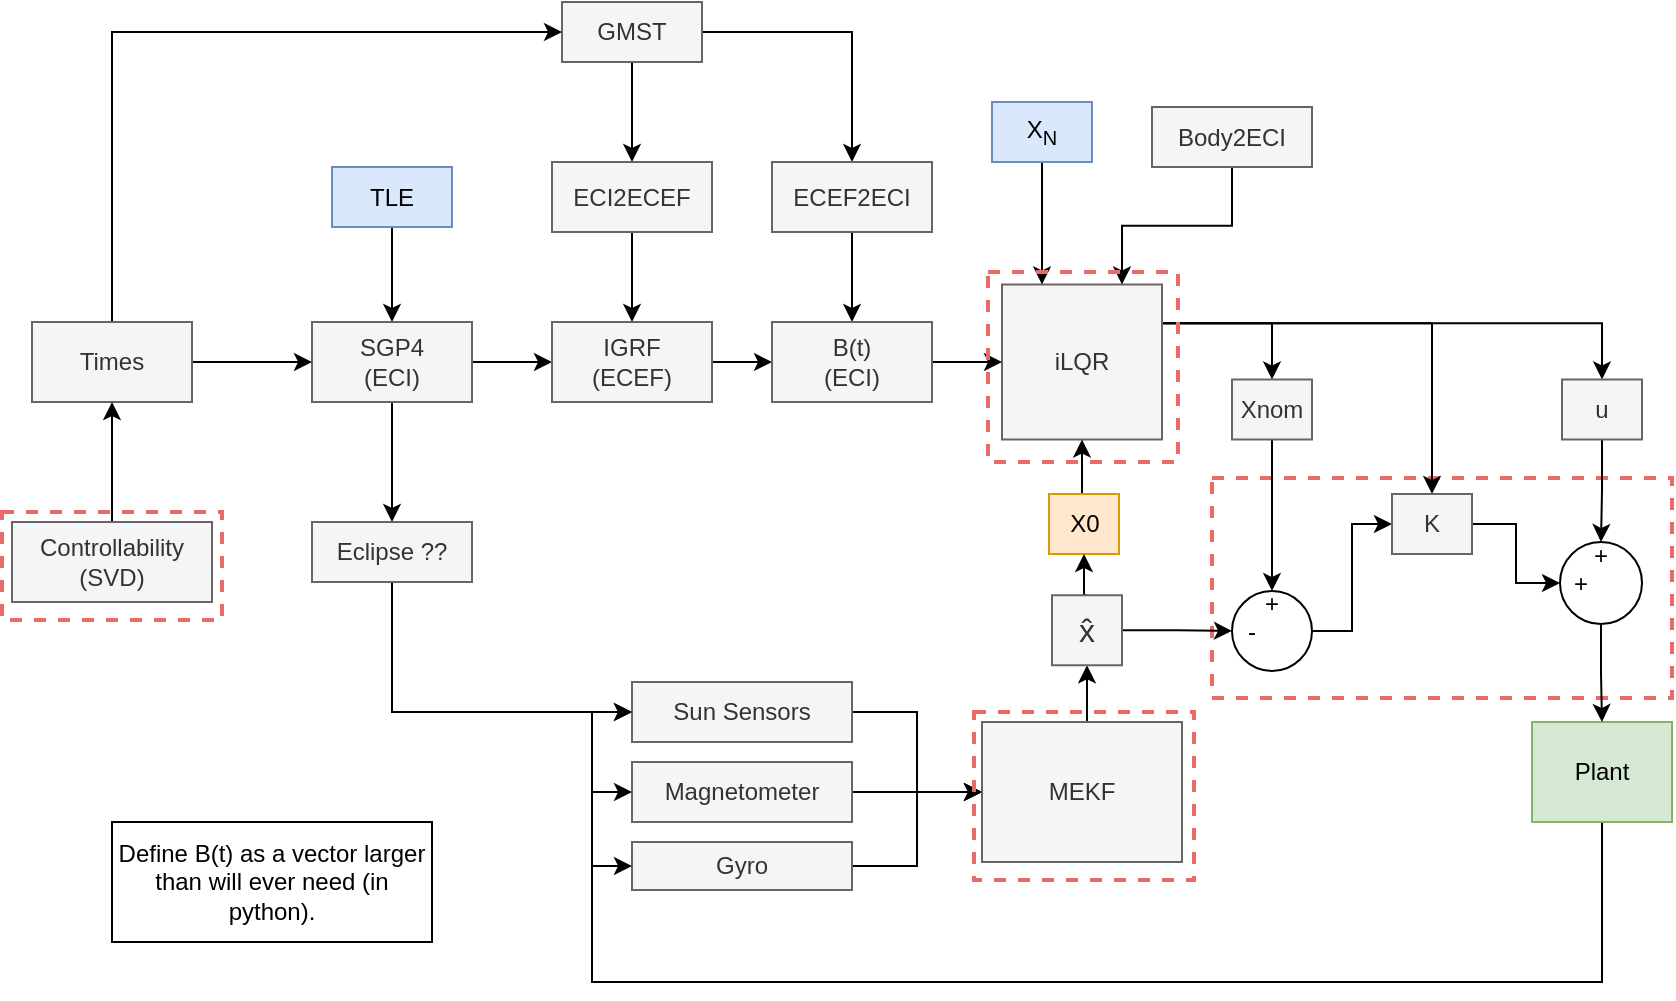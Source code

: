 <mxfile version="12.7.1"><diagram id="qWoTXJaoIa-WgFy5-qeW" name="Page-1"><mxGraphModel dx="1355" dy="776" grid="1" gridSize="10" guides="1" tooltips="1" connect="1" arrows="1" fold="1" page="1" pageScale="1" pageWidth="850" pageHeight="1100" math="0" shadow="0"><root><mxCell id="0"/><mxCell id="1" parent="0"/><mxCell id="-rDWlYUE9x1Bszxd0M49-108" value="" style="rounded=0;whiteSpace=wrap;html=1;fillColor=none;dashed=1;strokeWidth=2;strokeColor=#EA6B66;" vertex="1" parent="1"><mxGeometry x="680" y="348" width="230" height="110" as="geometry"/></mxCell><mxCell id="-rDWlYUE9x1Bszxd0M49-18" style="edgeStyle=orthogonalEdgeStyle;rounded=0;orthogonalLoop=1;jettySize=auto;html=1;exitX=0.5;exitY=1;exitDx=0;exitDy=0;entryX=0.5;entryY=0;entryDx=0;entryDy=0;" edge="1" parent="1" source="-rDWlYUE9x1Bszxd0M49-5" target="-rDWlYUE9x1Bszxd0M49-6"><mxGeometry relative="1" as="geometry"/></mxCell><mxCell id="-rDWlYUE9x1Bszxd0M49-20" style="edgeStyle=orthogonalEdgeStyle;rounded=0;orthogonalLoop=1;jettySize=auto;html=1;exitX=1;exitY=0.5;exitDx=0;exitDy=0;entryX=0.5;entryY=0;entryDx=0;entryDy=0;" edge="1" parent="1" source="-rDWlYUE9x1Bszxd0M49-5" target="-rDWlYUE9x1Bszxd0M49-8"><mxGeometry relative="1" as="geometry"/></mxCell><mxCell id="-rDWlYUE9x1Bszxd0M49-5" value="&lt;font style=&quot;font-size: 12px&quot; face=&quot;Helvetica&quot;&gt;GMST&lt;/font&gt;" style="rounded=0;whiteSpace=wrap;html=1;fillColor=#f5f5f5;strokeColor=#666666;fontColor=#333333;" vertex="1" parent="1"><mxGeometry x="355" y="110" width="70" height="30" as="geometry"/></mxCell><mxCell id="-rDWlYUE9x1Bszxd0M49-21" style="edgeStyle=orthogonalEdgeStyle;rounded=0;orthogonalLoop=1;jettySize=auto;html=1;exitX=0.5;exitY=1;exitDx=0;exitDy=0;entryX=0.5;entryY=0;entryDx=0;entryDy=0;" edge="1" parent="1" source="-rDWlYUE9x1Bszxd0M49-6" target="-rDWlYUE9x1Bszxd0M49-13"><mxGeometry relative="1" as="geometry"/></mxCell><mxCell id="-rDWlYUE9x1Bszxd0M49-6" value="ECI2ECEF" style="rounded=0;whiteSpace=wrap;html=1;fillColor=#f5f5f5;strokeColor=#666666;fontColor=#333333;" vertex="1" parent="1"><mxGeometry x="350" y="190" width="80" height="35" as="geometry"/></mxCell><mxCell id="-rDWlYUE9x1Bszxd0M49-16" style="edgeStyle=orthogonalEdgeStyle;rounded=0;orthogonalLoop=1;jettySize=auto;html=1;exitX=0.5;exitY=1;exitDx=0;exitDy=0;entryX=0.5;entryY=0;entryDx=0;entryDy=0;" edge="1" parent="1" source="-rDWlYUE9x1Bszxd0M49-7" target="-rDWlYUE9x1Bszxd0M49-9"><mxGeometry relative="1" as="geometry"/></mxCell><mxCell id="-rDWlYUE9x1Bszxd0M49-7" value="TLE" style="rounded=0;whiteSpace=wrap;html=1;fillColor=#dae8fc;strokeColor=#6c8ebf;" vertex="1" parent="1"><mxGeometry x="240" y="192.5" width="60" height="30" as="geometry"/></mxCell><mxCell id="-rDWlYUE9x1Bszxd0M49-38" style="edgeStyle=orthogonalEdgeStyle;rounded=0;orthogonalLoop=1;jettySize=auto;html=1;exitX=0.5;exitY=1;exitDx=0;exitDy=0;entryX=0.5;entryY=0;entryDx=0;entryDy=0;" edge="1" parent="1" source="-rDWlYUE9x1Bszxd0M49-8" target="-rDWlYUE9x1Bszxd0M49-29"><mxGeometry relative="1" as="geometry"/></mxCell><mxCell id="-rDWlYUE9x1Bszxd0M49-8" value="ECEF2ECI" style="rounded=0;whiteSpace=wrap;html=1;fillColor=#f5f5f5;strokeColor=#666666;fontColor=#333333;" vertex="1" parent="1"><mxGeometry x="460" y="190" width="80" height="35" as="geometry"/></mxCell><mxCell id="-rDWlYUE9x1Bszxd0M49-22" style="edgeStyle=orthogonalEdgeStyle;rounded=0;orthogonalLoop=1;jettySize=auto;html=1;exitX=1;exitY=0.5;exitDx=0;exitDy=0;entryX=0;entryY=0.5;entryDx=0;entryDy=0;" edge="1" parent="1" source="-rDWlYUE9x1Bszxd0M49-9" target="-rDWlYUE9x1Bszxd0M49-13"><mxGeometry relative="1" as="geometry"/></mxCell><mxCell id="-rDWlYUE9x1Bszxd0M49-23" style="edgeStyle=orthogonalEdgeStyle;rounded=0;orthogonalLoop=1;jettySize=auto;html=1;exitX=0.5;exitY=1;exitDx=0;exitDy=0;entryX=0.5;entryY=0;entryDx=0;entryDy=0;" edge="1" parent="1" source="-rDWlYUE9x1Bszxd0M49-9" target="-rDWlYUE9x1Bszxd0M49-12"><mxGeometry relative="1" as="geometry"/></mxCell><mxCell id="-rDWlYUE9x1Bszxd0M49-9" value="&lt;div&gt;SGP4 &lt;br&gt;&lt;/div&gt;&lt;div&gt;(ECI)&lt;/div&gt;" style="rounded=0;whiteSpace=wrap;html=1;fillColor=#f5f5f5;strokeColor=#666666;fontColor=#333333;" vertex="1" parent="1"><mxGeometry x="230" y="270" width="80" height="40" as="geometry"/></mxCell><mxCell id="-rDWlYUE9x1Bszxd0M49-15" style="edgeStyle=orthogonalEdgeStyle;rounded=0;orthogonalLoop=1;jettySize=auto;html=1;exitX=1;exitY=0.5;exitDx=0;exitDy=0;" edge="1" parent="1" source="-rDWlYUE9x1Bszxd0M49-10" target="-rDWlYUE9x1Bszxd0M49-9"><mxGeometry relative="1" as="geometry"/></mxCell><mxCell id="-rDWlYUE9x1Bszxd0M49-17" style="edgeStyle=orthogonalEdgeStyle;rounded=0;orthogonalLoop=1;jettySize=auto;html=1;exitX=0.5;exitY=0;exitDx=0;exitDy=0;entryX=0;entryY=0.5;entryDx=0;entryDy=0;" edge="1" parent="1" source="-rDWlYUE9x1Bszxd0M49-10" target="-rDWlYUE9x1Bszxd0M49-5"><mxGeometry relative="1" as="geometry"/></mxCell><mxCell id="-rDWlYUE9x1Bszxd0M49-10" value="Times" style="rounded=0;whiteSpace=wrap;html=1;fillColor=#f5f5f5;strokeColor=#666666;fontColor=#333333;" vertex="1" parent="1"><mxGeometry x="90" y="270" width="80" height="40" as="geometry"/></mxCell><mxCell id="-rDWlYUE9x1Bszxd0M49-14" style="edgeStyle=orthogonalEdgeStyle;rounded=0;orthogonalLoop=1;jettySize=auto;html=1;exitX=0.5;exitY=0;exitDx=0;exitDy=0;entryX=0.5;entryY=1;entryDx=0;entryDy=0;" edge="1" parent="1" source="-rDWlYUE9x1Bszxd0M49-11" target="-rDWlYUE9x1Bszxd0M49-10"><mxGeometry relative="1" as="geometry"/></mxCell><mxCell id="-rDWlYUE9x1Bszxd0M49-11" value="&lt;div&gt;Controllability&lt;/div&gt;&lt;div&gt;(SVD)&lt;br&gt;&lt;/div&gt;" style="rounded=0;whiteSpace=wrap;html=1;fillColor=#f5f5f5;strokeColor=#666666;fontColor=#333333;" vertex="1" parent="1"><mxGeometry x="80" y="370" width="100" height="40" as="geometry"/></mxCell><mxCell id="-rDWlYUE9x1Bszxd0M49-57" style="edgeStyle=orthogonalEdgeStyle;rounded=0;orthogonalLoop=1;jettySize=auto;html=1;exitX=0.5;exitY=1;exitDx=0;exitDy=0;entryX=0;entryY=0.5;entryDx=0;entryDy=0;" edge="1" parent="1" source="-rDWlYUE9x1Bszxd0M49-12" target="-rDWlYUE9x1Bszxd0M49-26"><mxGeometry relative="1" as="geometry"/></mxCell><mxCell id="-rDWlYUE9x1Bszxd0M49-12" value="Eclipse ??" style="rounded=0;whiteSpace=wrap;html=1;fillColor=#f5f5f5;strokeColor=#666666;fontColor=#333333;" vertex="1" parent="1"><mxGeometry x="230" y="370" width="80" height="30" as="geometry"/></mxCell><mxCell id="-rDWlYUE9x1Bszxd0M49-37" style="edgeStyle=orthogonalEdgeStyle;rounded=0;orthogonalLoop=1;jettySize=auto;html=1;exitX=1;exitY=0.5;exitDx=0;exitDy=0;entryX=0;entryY=0.5;entryDx=0;entryDy=0;" edge="1" parent="1" source="-rDWlYUE9x1Bszxd0M49-13" target="-rDWlYUE9x1Bszxd0M49-29"><mxGeometry relative="1" as="geometry"/></mxCell><mxCell id="-rDWlYUE9x1Bszxd0M49-13" value="&lt;div&gt;IGRF&lt;/div&gt;&lt;div&gt;(ECEF)&lt;br&gt;&lt;/div&gt;" style="rounded=0;whiteSpace=wrap;html=1;fillColor=#f5f5f5;strokeColor=#666666;fontColor=#333333;" vertex="1" parent="1"><mxGeometry x="350" y="270" width="80" height="40" as="geometry"/></mxCell><mxCell id="-rDWlYUE9x1Bszxd0M49-75" style="edgeStyle=orthogonalEdgeStyle;rounded=0;orthogonalLoop=1;jettySize=auto;html=1;exitX=1;exitY=0.5;exitDx=0;exitDy=0;entryX=0;entryY=0.5;entryDx=0;entryDy=0;" edge="1" parent="1" source="-rDWlYUE9x1Bszxd0M49-24" target="-rDWlYUE9x1Bszxd0M49-27"><mxGeometry relative="1" as="geometry"/></mxCell><mxCell id="-rDWlYUE9x1Bszxd0M49-24" value="Magnetometer" style="rounded=0;whiteSpace=wrap;html=1;fillColor=#f5f5f5;strokeColor=#666666;fontColor=#333333;" vertex="1" parent="1"><mxGeometry x="390" y="490" width="110" height="30" as="geometry"/></mxCell><mxCell id="-rDWlYUE9x1Bszxd0M49-74" style="edgeStyle=orthogonalEdgeStyle;rounded=0;orthogonalLoop=1;jettySize=auto;html=1;exitX=1;exitY=0.5;exitDx=0;exitDy=0;entryX=0;entryY=0.5;entryDx=0;entryDy=0;" edge="1" parent="1" source="-rDWlYUE9x1Bszxd0M49-25" target="-rDWlYUE9x1Bszxd0M49-27"><mxGeometry relative="1" as="geometry"/></mxCell><mxCell id="-rDWlYUE9x1Bszxd0M49-25" value="Gyro" style="rounded=0;whiteSpace=wrap;html=1;fillColor=#f5f5f5;strokeColor=#666666;fontColor=#333333;" vertex="1" parent="1"><mxGeometry x="390" y="530" width="110" height="24" as="geometry"/></mxCell><mxCell id="-rDWlYUE9x1Bszxd0M49-72" style="edgeStyle=orthogonalEdgeStyle;rounded=0;orthogonalLoop=1;jettySize=auto;html=1;exitX=1;exitY=0.5;exitDx=0;exitDy=0;" edge="1" parent="1" source="-rDWlYUE9x1Bszxd0M49-26" target="-rDWlYUE9x1Bszxd0M49-27"><mxGeometry relative="1" as="geometry"/></mxCell><mxCell id="-rDWlYUE9x1Bszxd0M49-26" value="Sun Sensors" style="rounded=0;whiteSpace=wrap;html=1;fillColor=#f5f5f5;strokeColor=#666666;fontColor=#333333;" vertex="1" parent="1"><mxGeometry x="390" y="450" width="110" height="30" as="geometry"/></mxCell><mxCell id="-rDWlYUE9x1Bszxd0M49-92" style="edgeStyle=orthogonalEdgeStyle;rounded=0;orthogonalLoop=1;jettySize=auto;html=1;exitX=0.75;exitY=0;exitDx=0;exitDy=0;entryX=1;entryY=0.5;entryDx=0;entryDy=0;" edge="1" parent="1" source="-rDWlYUE9x1Bszxd0M49-27" target="-rDWlYUE9x1Bszxd0M49-47"><mxGeometry relative="1" as="geometry"/></mxCell><mxCell id="-rDWlYUE9x1Bszxd0M49-27" value="MEKF" style="rounded=0;whiteSpace=wrap;html=1;fillColor=#f5f5f5;strokeColor=#666666;fontColor=#333333;" vertex="1" parent="1"><mxGeometry x="565" y="470" width="100" height="70" as="geometry"/></mxCell><mxCell id="-rDWlYUE9x1Bszxd0M49-82" style="edgeStyle=orthogonalEdgeStyle;rounded=0;orthogonalLoop=1;jettySize=auto;html=1;exitX=1;exitY=0.25;exitDx=0;exitDy=0;entryX=0.5;entryY=0;entryDx=0;entryDy=0;" edge="1" parent="1" source="-rDWlYUE9x1Bszxd0M49-28" target="-rDWlYUE9x1Bszxd0M49-53"><mxGeometry relative="1" as="geometry"/></mxCell><mxCell id="-rDWlYUE9x1Bszxd0M49-84" style="edgeStyle=orthogonalEdgeStyle;rounded=0;orthogonalLoop=1;jettySize=auto;html=1;exitX=1;exitY=0.25;exitDx=0;exitDy=0;entryX=0.5;entryY=0;entryDx=0;entryDy=0;" edge="1" parent="1" source="-rDWlYUE9x1Bszxd0M49-28" target="-rDWlYUE9x1Bszxd0M49-56"><mxGeometry relative="1" as="geometry"/></mxCell><mxCell id="-rDWlYUE9x1Bszxd0M49-98" style="edgeStyle=orthogonalEdgeStyle;rounded=0;orthogonalLoop=1;jettySize=auto;html=1;exitX=1;exitY=0.25;exitDx=0;exitDy=0;entryX=0.5;entryY=0;entryDx=0;entryDy=0;" edge="1" parent="1" source="-rDWlYUE9x1Bszxd0M49-28" target="-rDWlYUE9x1Bszxd0M49-81"><mxGeometry relative="1" as="geometry"/></mxCell><mxCell id="-rDWlYUE9x1Bszxd0M49-28" value="iLQR" style="rounded=0;whiteSpace=wrap;html=1;fillColor=#f5f5f5;strokeColor=#666666;fontColor=#333333;" vertex="1" parent="1"><mxGeometry x="575" y="251.25" width="80" height="77.5" as="geometry"/></mxCell><mxCell id="-rDWlYUE9x1Bszxd0M49-39" style="edgeStyle=orthogonalEdgeStyle;rounded=0;orthogonalLoop=1;jettySize=auto;html=1;exitX=1;exitY=0.5;exitDx=0;exitDy=0;entryX=0;entryY=0.5;entryDx=0;entryDy=0;" edge="1" parent="1" source="-rDWlYUE9x1Bszxd0M49-29" target="-rDWlYUE9x1Bszxd0M49-28"><mxGeometry relative="1" as="geometry"/></mxCell><mxCell id="-rDWlYUE9x1Bszxd0M49-29" value="&lt;div&gt;B(t)&lt;/div&gt;&lt;div&gt;(ECI)&lt;br&gt;&lt;/div&gt;" style="rounded=0;whiteSpace=wrap;html=1;fillColor=#f5f5f5;strokeColor=#666666;fontColor=#333333;" vertex="1" parent="1"><mxGeometry x="460" y="270" width="80" height="40" as="geometry"/></mxCell><mxCell id="-rDWlYUE9x1Bszxd0M49-35" style="edgeStyle=orthogonalEdgeStyle;rounded=0;orthogonalLoop=1;jettySize=auto;html=1;exitX=0.5;exitY=1;exitDx=0;exitDy=0;entryX=0.25;entryY=0;entryDx=0;entryDy=0;" edge="1" parent="1" source="-rDWlYUE9x1Bszxd0M49-34" target="-rDWlYUE9x1Bszxd0M49-28"><mxGeometry relative="1" as="geometry"/></mxCell><mxCell id="-rDWlYUE9x1Bszxd0M49-34" value="X&lt;sub&gt;N&lt;/sub&gt;" style="rounded=0;whiteSpace=wrap;html=1;fillColor=#dae8fc;strokeColor=#6c8ebf;" vertex="1" parent="1"><mxGeometry x="570" y="160" width="50" height="30" as="geometry"/></mxCell><mxCell id="-rDWlYUE9x1Bszxd0M49-40" style="edgeStyle=orthogonalEdgeStyle;rounded=0;orthogonalLoop=1;jettySize=auto;html=1;exitX=0.5;exitY=1;exitDx=0;exitDy=0;entryX=0.75;entryY=0;entryDx=0;entryDy=0;" edge="1" parent="1" source="-rDWlYUE9x1Bszxd0M49-36" target="-rDWlYUE9x1Bszxd0M49-28"><mxGeometry relative="1" as="geometry"/></mxCell><mxCell id="-rDWlYUE9x1Bszxd0M49-36" value="Body2ECI" style="rounded=0;whiteSpace=wrap;html=1;fillColor=#f5f5f5;strokeColor=#666666;fontColor=#333333;" vertex="1" parent="1"><mxGeometry x="650" y="162.5" width="80" height="30" as="geometry"/></mxCell><mxCell id="-rDWlYUE9x1Bszxd0M49-96" style="edgeStyle=orthogonalEdgeStyle;rounded=0;orthogonalLoop=1;jettySize=auto;html=1;exitX=0.5;exitY=0;exitDx=0;exitDy=0;entryX=0.5;entryY=1;entryDx=0;entryDy=0;" edge="1" parent="1" source="-rDWlYUE9x1Bszxd0M49-44" target="-rDWlYUE9x1Bszxd0M49-28"><mxGeometry relative="1" as="geometry"/></mxCell><mxCell id="-rDWlYUE9x1Bszxd0M49-44" value="X0" style="rounded=0;whiteSpace=wrap;html=1;fillColor=#ffe6cc;strokeColor=#d79b00;" vertex="1" parent="1"><mxGeometry x="598.5" y="356" width="35" height="30" as="geometry"/></mxCell><mxCell id="-rDWlYUE9x1Bszxd0M49-90" style="edgeStyle=orthogonalEdgeStyle;rounded=0;orthogonalLoop=1;jettySize=auto;html=1;exitX=0.5;exitY=0;exitDx=0;exitDy=0;entryX=0;entryY=0.5;entryDx=0;entryDy=0;" edge="1" parent="1" source="-rDWlYUE9x1Bszxd0M49-47" target="-rDWlYUE9x1Bszxd0M49-80"><mxGeometry relative="1" as="geometry"/></mxCell><mxCell id="-rDWlYUE9x1Bszxd0M49-97" style="edgeStyle=orthogonalEdgeStyle;rounded=0;orthogonalLoop=1;jettySize=auto;html=1;exitX=0;exitY=0.5;exitDx=0;exitDy=0;entryX=0.5;entryY=1;entryDx=0;entryDy=0;" edge="1" parent="1" source="-rDWlYUE9x1Bszxd0M49-47" target="-rDWlYUE9x1Bszxd0M49-44"><mxGeometry relative="1" as="geometry"/></mxCell><mxCell id="-rDWlYUE9x1Bszxd0M49-47" value="&lt;font style=&quot;font-size: 16px&quot;&gt;x̂&lt;/font&gt;" style="rounded=0;whiteSpace=wrap;html=1;fillColor=#f5f5f5;strokeColor=#666666;fontColor=#333333;direction=south;" vertex="1" parent="1"><mxGeometry x="600" y="406.63" width="35" height="35" as="geometry"/></mxCell><mxCell id="-rDWlYUE9x1Bszxd0M49-103" style="edgeStyle=orthogonalEdgeStyle;rounded=0;orthogonalLoop=1;jettySize=auto;html=1;exitX=0.5;exitY=1;exitDx=0;exitDy=0;entryX=0;entryY=0.5;entryDx=0;entryDy=0;" edge="1" parent="1" source="-rDWlYUE9x1Bszxd0M49-51" target="-rDWlYUE9x1Bszxd0M49-26"><mxGeometry relative="1" as="geometry"><Array as="points"><mxPoint x="875" y="600"/><mxPoint x="370" y="600"/><mxPoint x="370" y="465"/></Array></mxGeometry></mxCell><mxCell id="-rDWlYUE9x1Bszxd0M49-105" style="edgeStyle=orthogonalEdgeStyle;rounded=0;orthogonalLoop=1;jettySize=auto;html=1;exitX=0.5;exitY=1;exitDx=0;exitDy=0;entryX=0;entryY=0.5;entryDx=0;entryDy=0;" edge="1" parent="1" source="-rDWlYUE9x1Bszxd0M49-51" target="-rDWlYUE9x1Bszxd0M49-25"><mxGeometry relative="1" as="geometry"><Array as="points"><mxPoint x="875" y="600"/><mxPoint x="370" y="600"/><mxPoint x="370" y="542"/></Array></mxGeometry></mxCell><mxCell id="-rDWlYUE9x1Bszxd0M49-106" style="edgeStyle=orthogonalEdgeStyle;rounded=0;orthogonalLoop=1;jettySize=auto;html=1;exitX=0.5;exitY=1;exitDx=0;exitDy=0;entryX=0;entryY=0.5;entryDx=0;entryDy=0;" edge="1" parent="1" source="-rDWlYUE9x1Bszxd0M49-51" target="-rDWlYUE9x1Bszxd0M49-24"><mxGeometry relative="1" as="geometry"><Array as="points"><mxPoint x="875" y="600"/><mxPoint x="370" y="600"/><mxPoint x="370" y="505"/></Array></mxGeometry></mxCell><mxCell id="-rDWlYUE9x1Bszxd0M49-51" value="Plant" style="rounded=0;whiteSpace=wrap;html=1;fillColor=#d5e8d4;strokeColor=#82b366;" vertex="1" parent="1"><mxGeometry x="840" y="470" width="70" height="50" as="geometry"/></mxCell><mxCell id="-rDWlYUE9x1Bszxd0M49-102" style="edgeStyle=orthogonalEdgeStyle;rounded=0;orthogonalLoop=1;jettySize=auto;html=1;exitX=0.5;exitY=1;exitDx=0;exitDy=0;entryX=0.5;entryY=0;entryDx=0;entryDy=0;" edge="1" parent="1" source="-rDWlYUE9x1Bszxd0M49-52" target="-rDWlYUE9x1Bszxd0M49-51"><mxGeometry relative="1" as="geometry"/></mxCell><mxCell id="-rDWlYUE9x1Bszxd0M49-52" value="&lt;div&gt;&lt;font style=&quot;font-size: 12px&quot;&gt;+&lt;/font&gt;&lt;/div&gt;&lt;div&gt;&lt;font style=&quot;font-size: 12px&quot;&gt;+&amp;nbsp;&amp;nbsp;&amp;nbsp;&amp;nbsp;&amp;nbsp;&amp;nbsp; &lt;br&gt;&lt;/font&gt;&lt;/div&gt;&lt;div&gt;&lt;font style=&quot;font-size: 12px&quot;&gt;&amp;nbsp;&amp;nbsp;&amp;nbsp; &lt;br&gt;&lt;/font&gt;&lt;/div&gt;" style="ellipse;whiteSpace=wrap;html=1;aspect=fixed;" vertex="1" parent="1"><mxGeometry x="854" y="380" width="41" height="41" as="geometry"/></mxCell><mxCell id="-rDWlYUE9x1Bszxd0M49-100" style="edgeStyle=orthogonalEdgeStyle;rounded=0;orthogonalLoop=1;jettySize=auto;html=1;exitX=0.5;exitY=1;exitDx=0;exitDy=0;entryX=0.5;entryY=0;entryDx=0;entryDy=0;" edge="1" parent="1" source="-rDWlYUE9x1Bszxd0M49-53" target="-rDWlYUE9x1Bszxd0M49-52"><mxGeometry relative="1" as="geometry"/></mxCell><mxCell id="-rDWlYUE9x1Bszxd0M49-53" value="u" style="rounded=0;whiteSpace=wrap;html=1;fillColor=#f5f5f5;strokeColor=#666666;fontColor=#333333;" vertex="1" parent="1"><mxGeometry x="855" y="298.75" width="40" height="30" as="geometry"/></mxCell><mxCell id="-rDWlYUE9x1Bszxd0M49-85" style="edgeStyle=orthogonalEdgeStyle;rounded=0;orthogonalLoop=1;jettySize=auto;html=1;exitX=0.5;exitY=1;exitDx=0;exitDy=0;entryX=0.5;entryY=0;entryDx=0;entryDy=0;" edge="1" parent="1" source="-rDWlYUE9x1Bszxd0M49-56" target="-rDWlYUE9x1Bszxd0M49-80"><mxGeometry relative="1" as="geometry"/></mxCell><mxCell id="-rDWlYUE9x1Bszxd0M49-56" value="Xnom" style="rounded=0;whiteSpace=wrap;html=1;fillColor=#f5f5f5;strokeColor=#666666;fontColor=#333333;" vertex="1" parent="1"><mxGeometry x="690" y="298.75" width="40" height="30" as="geometry"/></mxCell><mxCell id="-rDWlYUE9x1Bszxd0M49-99" style="edgeStyle=orthogonalEdgeStyle;rounded=0;orthogonalLoop=1;jettySize=auto;html=1;exitX=1;exitY=0.5;exitDx=0;exitDy=0;entryX=0;entryY=0.5;entryDx=0;entryDy=0;" edge="1" parent="1" source="-rDWlYUE9x1Bszxd0M49-80" target="-rDWlYUE9x1Bszxd0M49-81"><mxGeometry relative="1" as="geometry"/></mxCell><mxCell id="-rDWlYUE9x1Bszxd0M49-80" value="&lt;div&gt;&lt;font style=&quot;font-size: 12px&quot;&gt;+&lt;/font&gt;&lt;/div&gt;&lt;div&gt;&lt;font style=&quot;font-size: 12px&quot;&gt;-&amp;nbsp;&amp;nbsp;&amp;nbsp;&amp;nbsp;&amp;nbsp;&amp;nbsp; &lt;br&gt;&lt;/font&gt;&lt;/div&gt;&lt;div&gt;&lt;font style=&quot;font-size: 12px&quot;&gt;&amp;nbsp;&amp;nbsp;&amp;nbsp; &lt;br&gt;&lt;/font&gt;&lt;/div&gt;" style="ellipse;whiteSpace=wrap;html=1;aspect=fixed;" vertex="1" parent="1"><mxGeometry x="690" y="404.5" width="40" height="40" as="geometry"/></mxCell><mxCell id="-rDWlYUE9x1Bszxd0M49-110" style="edgeStyle=orthogonalEdgeStyle;rounded=0;orthogonalLoop=1;jettySize=auto;html=1;exitX=1;exitY=0.5;exitDx=0;exitDy=0;entryX=0;entryY=0.5;entryDx=0;entryDy=0;" edge="1" parent="1" source="-rDWlYUE9x1Bszxd0M49-81" target="-rDWlYUE9x1Bszxd0M49-52"><mxGeometry relative="1" as="geometry"/></mxCell><mxCell id="-rDWlYUE9x1Bszxd0M49-81" value="K" style="rounded=0;whiteSpace=wrap;html=1;fillColor=#f5f5f5;strokeColor=#666666;fontColor=#333333;" vertex="1" parent="1"><mxGeometry x="770" y="356" width="40" height="30" as="geometry"/></mxCell><mxCell id="-rDWlYUE9x1Bszxd0M49-107" value="Define B(t) as a vector larger than will ever need (in python)." style="rounded=0;whiteSpace=wrap;html=1;" vertex="1" parent="1"><mxGeometry x="130" y="520" width="160" height="60" as="geometry"/></mxCell><mxCell id="-rDWlYUE9x1Bszxd0M49-111" value="" style="rounded=0;whiteSpace=wrap;html=1;fillColor=none;dashed=1;strokeWidth=2;strokeColor=#EA6B66;" vertex="1" parent="1"><mxGeometry x="568" y="245" width="95" height="95" as="geometry"/></mxCell><mxCell id="-rDWlYUE9x1Bszxd0M49-112" value="" style="rounded=0;whiteSpace=wrap;html=1;fillColor=none;dashed=1;strokeWidth=2;strokeColor=#EA6B66;" vertex="1" parent="1"><mxGeometry x="561" y="465" width="110" height="84" as="geometry"/></mxCell><mxCell id="-rDWlYUE9x1Bszxd0M49-113" value="" style="rounded=0;whiteSpace=wrap;html=1;fillColor=none;dashed=1;strokeWidth=2;strokeColor=#EA6B66;" vertex="1" parent="1"><mxGeometry x="75" y="365" width="110" height="54" as="geometry"/></mxCell></root></mxGraphModel></diagram></mxfile>